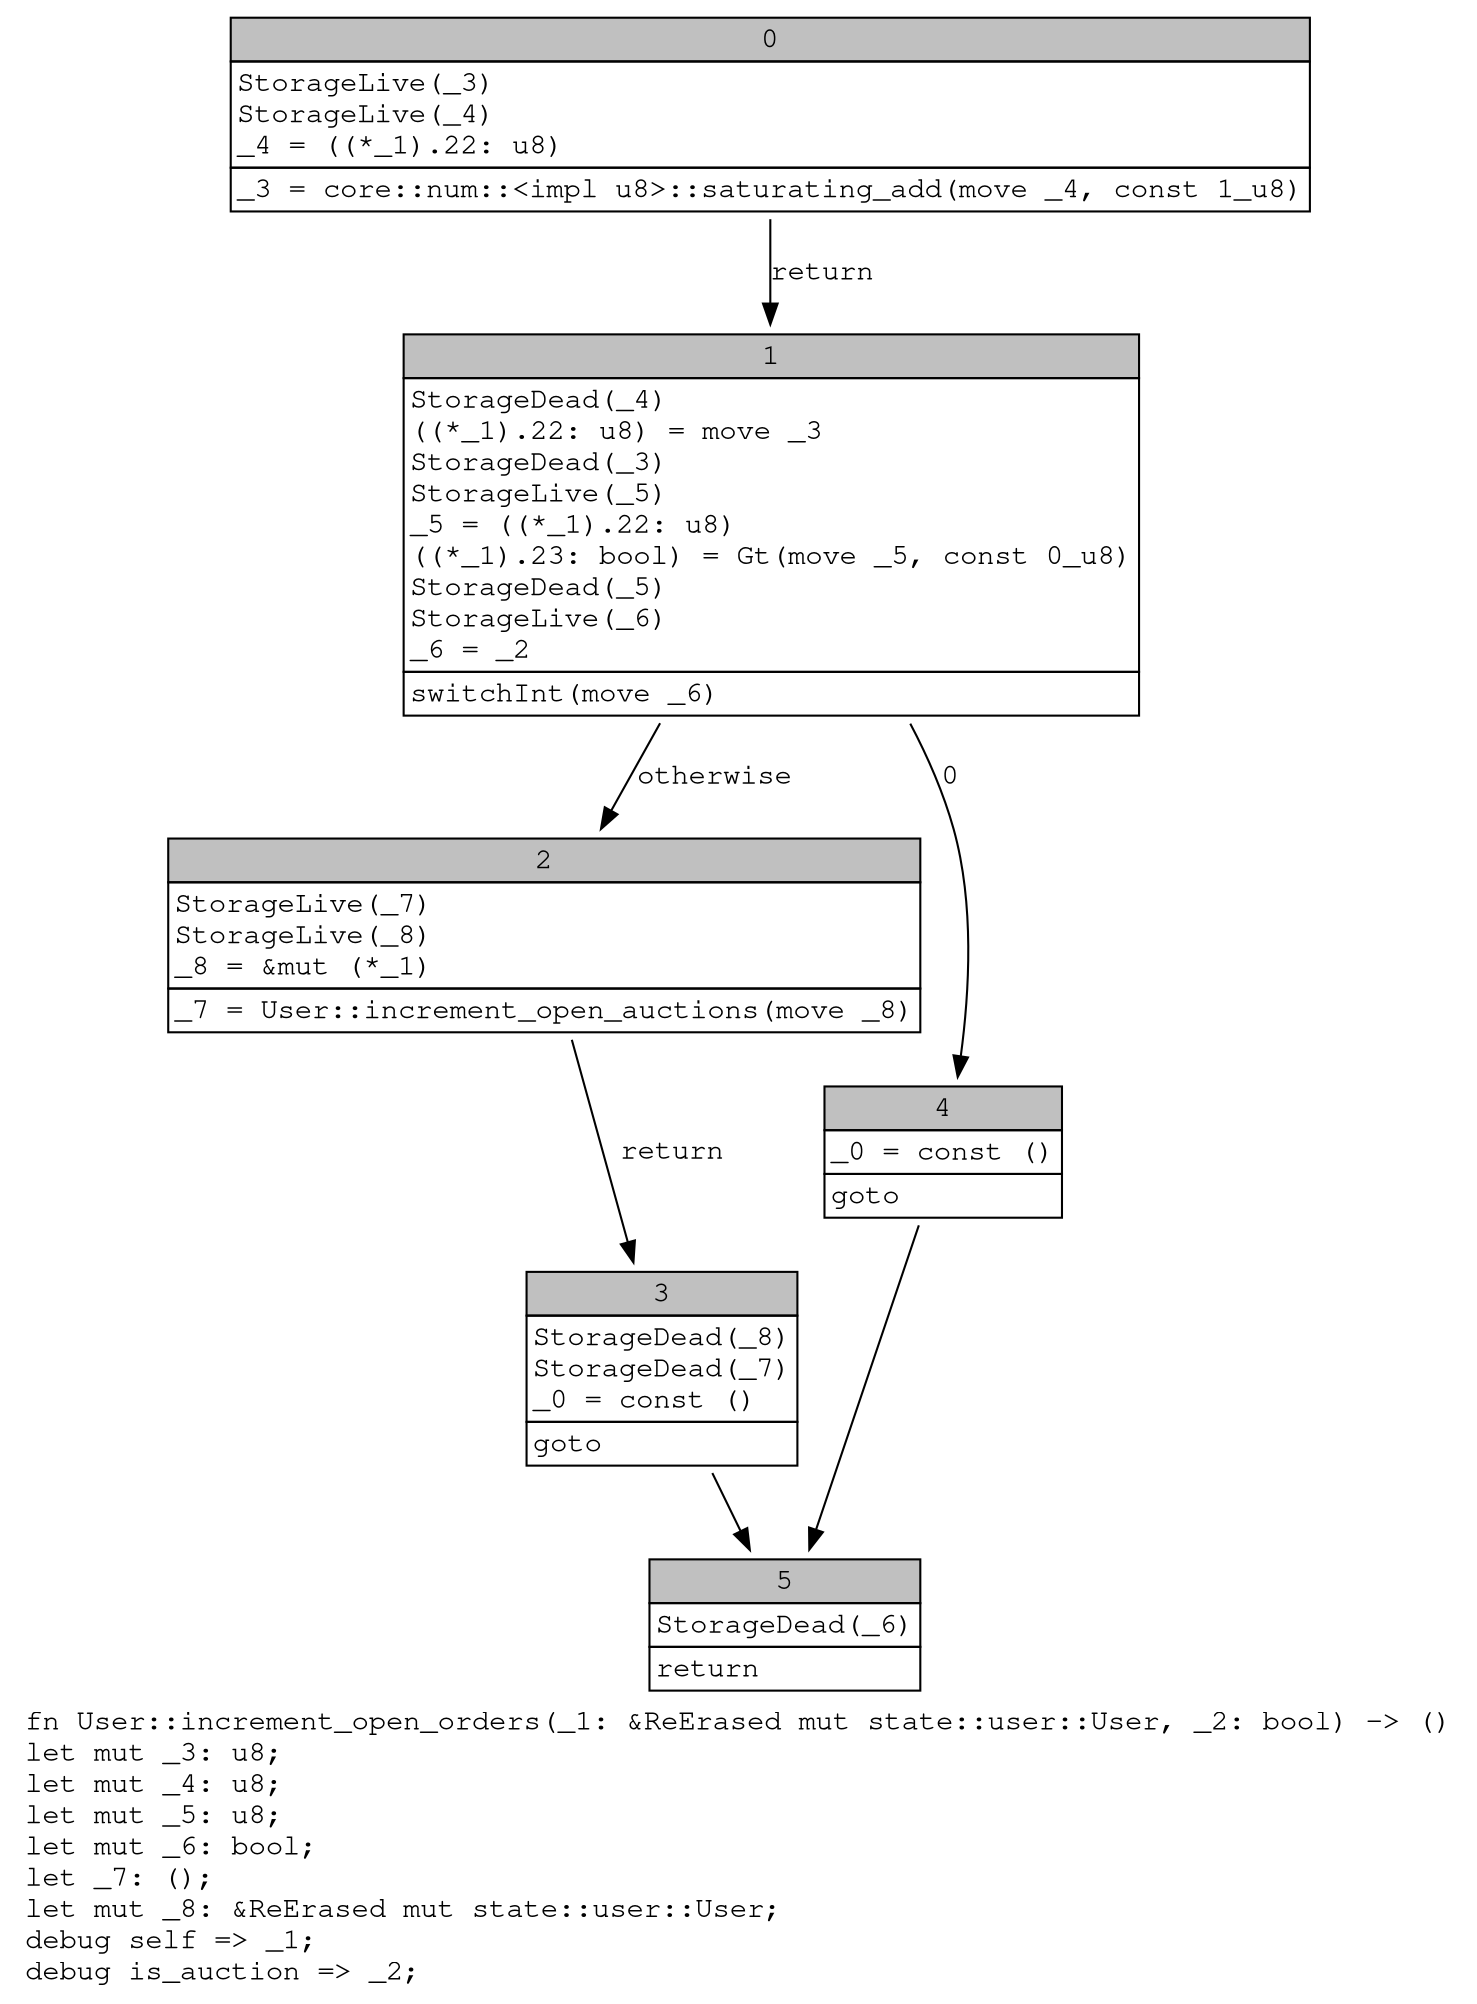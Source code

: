 digraph Mir_0_4315 {
    graph [fontname="Courier, monospace"];
    node [fontname="Courier, monospace"];
    edge [fontname="Courier, monospace"];
    label=<fn User::increment_open_orders(_1: &amp;ReErased mut state::user::User, _2: bool) -&gt; ()<br align="left"/>let mut _3: u8;<br align="left"/>let mut _4: u8;<br align="left"/>let mut _5: u8;<br align="left"/>let mut _6: bool;<br align="left"/>let _7: ();<br align="left"/>let mut _8: &amp;ReErased mut state::user::User;<br align="left"/>debug self =&gt; _1;<br align="left"/>debug is_auction =&gt; _2;<br align="left"/>>;
    bb0__0_4315 [shape="none", label=<<table border="0" cellborder="1" cellspacing="0"><tr><td bgcolor="gray" align="center" colspan="1">0</td></tr><tr><td align="left" balign="left">StorageLive(_3)<br/>StorageLive(_4)<br/>_4 = ((*_1).22: u8)<br/></td></tr><tr><td align="left">_3 = core::num::&lt;impl u8&gt;::saturating_add(move _4, const 1_u8)</td></tr></table>>];
    bb1__0_4315 [shape="none", label=<<table border="0" cellborder="1" cellspacing="0"><tr><td bgcolor="gray" align="center" colspan="1">1</td></tr><tr><td align="left" balign="left">StorageDead(_4)<br/>((*_1).22: u8) = move _3<br/>StorageDead(_3)<br/>StorageLive(_5)<br/>_5 = ((*_1).22: u8)<br/>((*_1).23: bool) = Gt(move _5, const 0_u8)<br/>StorageDead(_5)<br/>StorageLive(_6)<br/>_6 = _2<br/></td></tr><tr><td align="left">switchInt(move _6)</td></tr></table>>];
    bb2__0_4315 [shape="none", label=<<table border="0" cellborder="1" cellspacing="0"><tr><td bgcolor="gray" align="center" colspan="1">2</td></tr><tr><td align="left" balign="left">StorageLive(_7)<br/>StorageLive(_8)<br/>_8 = &amp;mut (*_1)<br/></td></tr><tr><td align="left">_7 = User::increment_open_auctions(move _8)</td></tr></table>>];
    bb3__0_4315 [shape="none", label=<<table border="0" cellborder="1" cellspacing="0"><tr><td bgcolor="gray" align="center" colspan="1">3</td></tr><tr><td align="left" balign="left">StorageDead(_8)<br/>StorageDead(_7)<br/>_0 = const ()<br/></td></tr><tr><td align="left">goto</td></tr></table>>];
    bb4__0_4315 [shape="none", label=<<table border="0" cellborder="1" cellspacing="0"><tr><td bgcolor="gray" align="center" colspan="1">4</td></tr><tr><td align="left" balign="left">_0 = const ()<br/></td></tr><tr><td align="left">goto</td></tr></table>>];
    bb5__0_4315 [shape="none", label=<<table border="0" cellborder="1" cellspacing="0"><tr><td bgcolor="gray" align="center" colspan="1">5</td></tr><tr><td align="left" balign="left">StorageDead(_6)<br/></td></tr><tr><td align="left">return</td></tr></table>>];
    bb0__0_4315 -> bb1__0_4315 [label="return"];
    bb1__0_4315 -> bb4__0_4315 [label="0"];
    bb1__0_4315 -> bb2__0_4315 [label="otherwise"];
    bb2__0_4315 -> bb3__0_4315 [label="return"];
    bb3__0_4315 -> bb5__0_4315 [label=""];
    bb4__0_4315 -> bb5__0_4315 [label=""];
}
